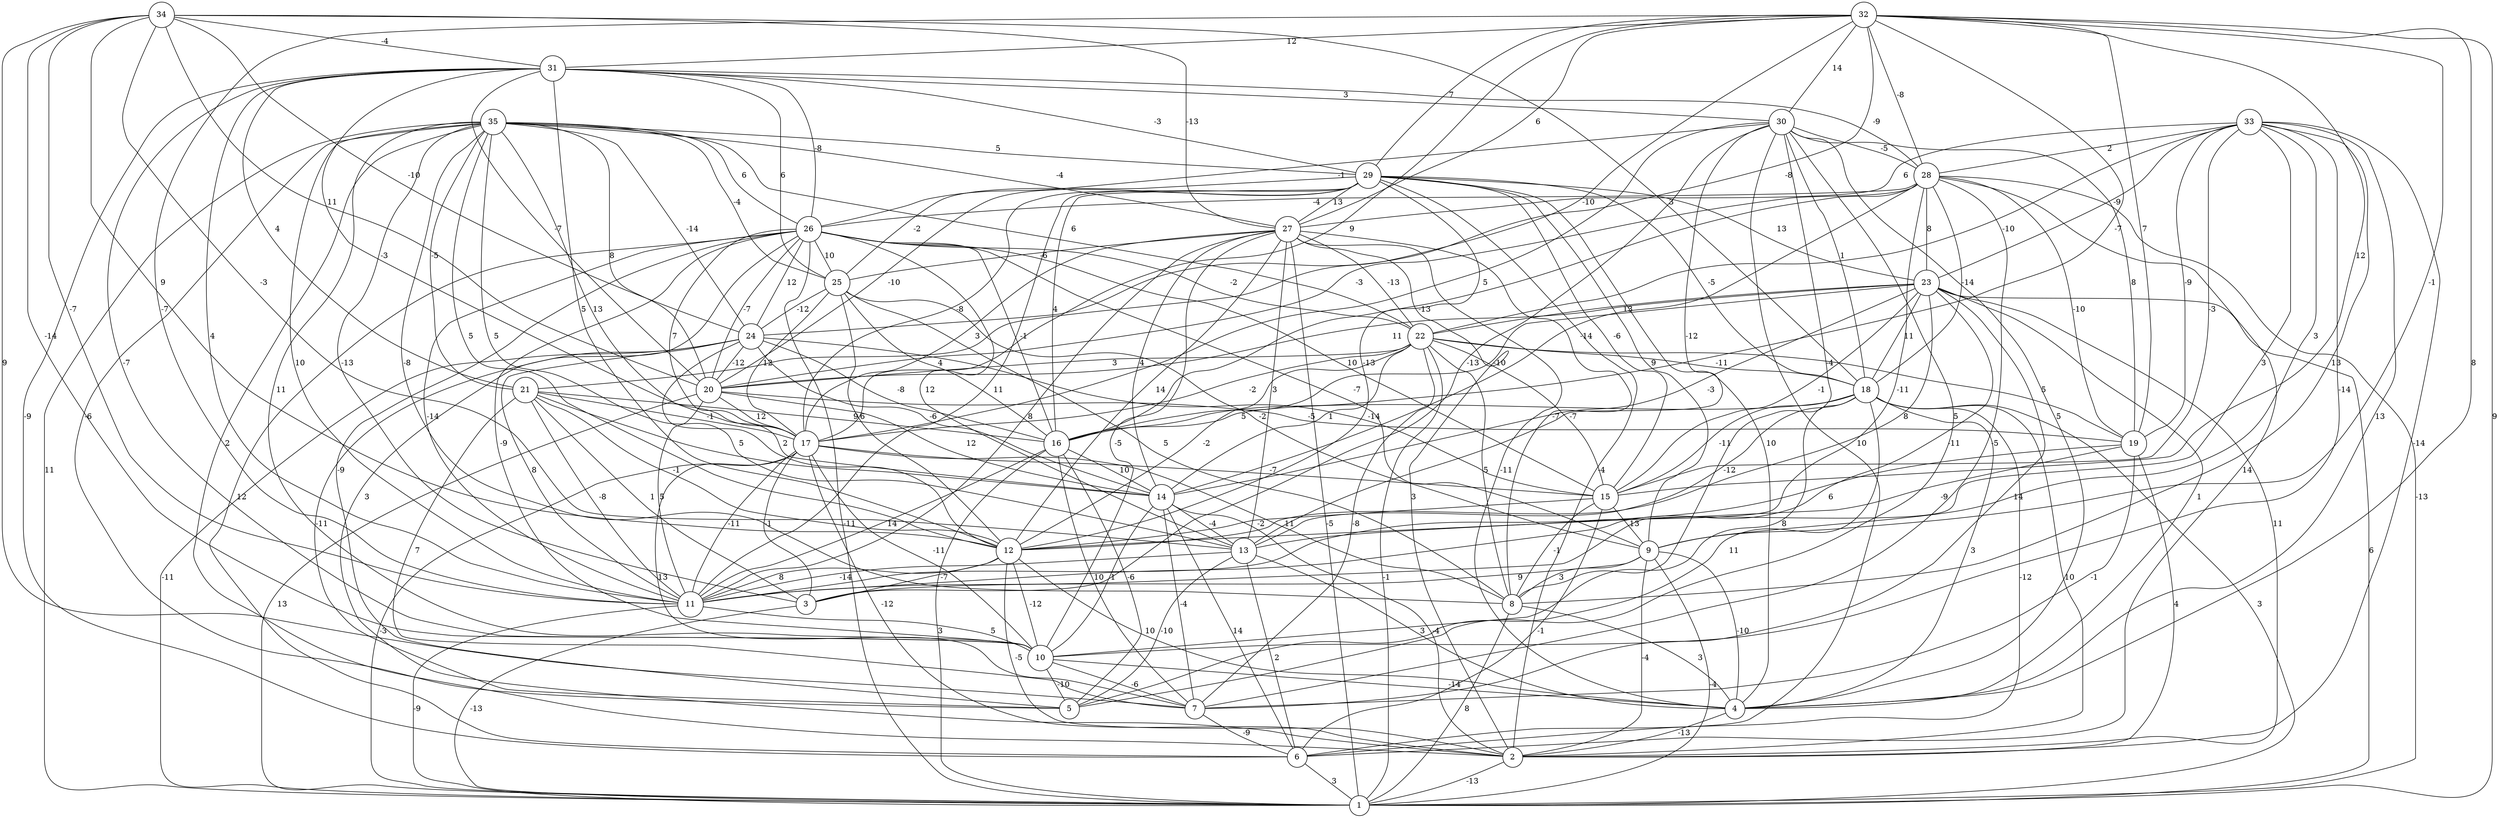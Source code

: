 graph { 
	 fontname="Helvetica,Arial,sans-serif" 
	 node [shape = circle]; 
	 35 -- 1 [label = "11"];
	 35 -- 2 [label = "2"];
	 35 -- 3 [label = "-13"];
	 35 -- 5 [label = "-6"];
	 35 -- 8 [label = "-8"];
	 35 -- 10 [label = "11"];
	 35 -- 11 [label = "10"];
	 35 -- 12 [label = "5"];
	 35 -- 13 [label = "5"];
	 35 -- 14 [label = "13"];
	 35 -- 20 [label = "8"];
	 35 -- 21 [label = "-5"];
	 35 -- 22 [label = "6"];
	 35 -- 24 [label = "-14"];
	 35 -- 25 [label = "-4"];
	 35 -- 26 [label = "6"];
	 35 -- 27 [label = "-4"];
	 35 -- 29 [label = "5"];
	 34 -- 7 [label = "9"];
	 34 -- 10 [label = "-14"];
	 34 -- 11 [label = "-7"];
	 34 -- 12 [label = "9"];
	 34 -- 13 [label = "-3"];
	 34 -- 18 [label = "3"];
	 34 -- 20 [label = "11"];
	 34 -- 24 [label = "-10"];
	 34 -- 27 [label = "-13"];
	 34 -- 31 [label = "-4"];
	 33 -- 2 [label = "-14"];
	 33 -- 4 [label = "13"];
	 33 -- 8 [label = "13"];
	 33 -- 9 [label = "3"];
	 33 -- 10 [label = "-14"];
	 33 -- 11 [label = "3"];
	 33 -- 15 [label = "-3"];
	 33 -- 19 [label = "-9"];
	 33 -- 22 [label = "-10"];
	 33 -- 23 [label = "-9"];
	 33 -- 27 [label = "6"];
	 33 -- 28 [label = "2"];
	 32 -- 1 [label = "9"];
	 32 -- 4 [label = "8"];
	 32 -- 9 [label = "-1"];
	 32 -- 11 [label = "-7"];
	 32 -- 15 [label = "12"];
	 32 -- 16 [label = "-7"];
	 32 -- 17 [label = "9"];
	 32 -- 19 [label = "7"];
	 32 -- 21 [label = "-10"];
	 32 -- 24 [label = "-8"];
	 32 -- 27 [label = "6"];
	 32 -- 28 [label = "-8"];
	 32 -- 29 [label = "7"];
	 32 -- 30 [label = "14"];
	 32 -- 31 [label = "12"];
	 31 -- 6 [label = "-9"];
	 31 -- 10 [label = "-7"];
	 31 -- 11 [label = "4"];
	 31 -- 12 [label = "5"];
	 31 -- 17 [label = "-3"];
	 31 -- 20 [label = "-7"];
	 31 -- 21 [label = "4"];
	 31 -- 25 [label = "6"];
	 31 -- 26 [label = "-8"];
	 31 -- 28 [label = "-9"];
	 31 -- 29 [label = "-3"];
	 31 -- 30 [label = "3"];
	 30 -- 3 [label = "-13"];
	 30 -- 4 [label = "5"];
	 30 -- 5 [label = "5"];
	 30 -- 6 [label = "10"];
	 30 -- 8 [label = "-4"];
	 30 -- 13 [label = "-12"];
	 30 -- 17 [label = "5"];
	 30 -- 18 [label = "1"];
	 30 -- 19 [label = "8"];
	 30 -- 26 [label = "-1"];
	 30 -- 28 [label = "-5"];
	 29 -- 2 [label = "-4"];
	 29 -- 4 [label = "10"];
	 29 -- 9 [label = "9"];
	 29 -- 11 [label = "11"];
	 29 -- 12 [label = "-13"];
	 29 -- 15 [label = "-6"];
	 29 -- 16 [label = "4"];
	 29 -- 17 [label = "-8"];
	 29 -- 18 [label = "-5"];
	 29 -- 20 [label = "-10"];
	 29 -- 23 [label = "13"];
	 29 -- 25 [label = "-2"];
	 29 -- 27 [label = "13"];
	 28 -- 1 [label = "-13"];
	 28 -- 6 [label = "14"];
	 28 -- 7 [label = "-5"];
	 28 -- 11 [label = "-11"];
	 28 -- 14 [label = "-14"];
	 28 -- 16 [label = "-13"];
	 28 -- 18 [label = "-14"];
	 28 -- 19 [label = "-10"];
	 28 -- 20 [label = "-3"];
	 28 -- 23 [label = "8"];
	 28 -- 26 [label = "-4"];
	 27 -- 1 [label = "-5"];
	 27 -- 2 [label = "3"];
	 27 -- 4 [label = "-11"];
	 27 -- 8 [label = "-7"];
	 27 -- 10 [label = "-5"];
	 27 -- 11 [label = "8"];
	 27 -- 12 [label = "14"];
	 27 -- 13 [label = "3"];
	 27 -- 14 [label = "4"];
	 27 -- 17 [label = "3"];
	 27 -- 22 [label = "-13"];
	 27 -- 25 [label = "-6"];
	 26 -- 1 [label = "-11"];
	 26 -- 2 [label = "3"];
	 26 -- 5 [label = "-9"];
	 26 -- 6 [label = "12"];
	 26 -- 9 [label = "-7"];
	 26 -- 10 [label = "-9"];
	 26 -- 11 [label = "-14"];
	 26 -- 13 [label = "12"];
	 26 -- 15 [label = "10"];
	 26 -- 16 [label = "-1"];
	 26 -- 17 [label = "7"];
	 26 -- 20 [label = "-7"];
	 26 -- 22 [label = "-2"];
	 26 -- 24 [label = "12"];
	 26 -- 25 [label = "10"];
	 25 -- 8 [label = "5"];
	 25 -- 9 [label = "-2"];
	 25 -- 12 [label = "6"];
	 25 -- 16 [label = "4"];
	 25 -- 17 [label = "12"];
	 25 -- 24 [label = "-12"];
	 24 -- 1 [label = "-11"];
	 24 -- 5 [label = "-11"];
	 24 -- 11 [label = "8"];
	 24 -- 12 [label = "2"];
	 24 -- 14 [label = "-6"];
	 24 -- 15 [label = "-14"];
	 24 -- 16 [label = "-8"];
	 24 -- 20 [label = "-12"];
	 23 -- 1 [label = "6"];
	 23 -- 2 [label = "11"];
	 23 -- 4 [label = "1"];
	 23 -- 7 [label = "14"];
	 23 -- 11 [label = "-11"];
	 23 -- 12 [label = "8"];
	 23 -- 14 [label = "-3"];
	 23 -- 15 [label = "-1"];
	 23 -- 16 [label = "-10"];
	 23 -- 18 [label = "11"];
	 23 -- 20 [label = "11"];
	 23 -- 22 [label = "13"];
	 22 -- 1 [label = "-1"];
	 22 -- 7 [label = "-8"];
	 22 -- 8 [label = "5"];
	 22 -- 12 [label = "-2"];
	 22 -- 14 [label = "1"];
	 22 -- 15 [label = "-7"];
	 22 -- 17 [label = "-2"];
	 22 -- 18 [label = "-11"];
	 22 -- 19 [label = "5"];
	 22 -- 20 [label = "3"];
	 21 -- 3 [label = "1"];
	 21 -- 7 [label = "7"];
	 21 -- 11 [label = "-8"];
	 21 -- 12 [label = "-1"];
	 21 -- 14 [label = "5"];
	 21 -- 16 [label = "9"];
	 21 -- 17 [label = "-1"];
	 20 -- 1 [label = "13"];
	 20 -- 11 [label = "5"];
	 20 -- 14 [label = "12"];
	 20 -- 17 [label = "12"];
	 20 -- 19 [label = "-5"];
	 19 -- 2 [label = "4"];
	 19 -- 7 [label = "-1"];
	 19 -- 12 [label = "-9"];
	 19 -- 13 [label = "6"];
	 18 -- 1 [label = "3"];
	 18 -- 2 [label = "10"];
	 18 -- 4 [label = "3"];
	 18 -- 5 [label = "11"];
	 18 -- 6 [label = "-12"];
	 18 -- 10 [label = "8"];
	 18 -- 13 [label = "-12"];
	 18 -- 15 [label = "-11"];
	 18 -- 16 [label = "5"];
	 17 -- 1 [label = "-3"];
	 17 -- 2 [label = "-12"];
	 17 -- 3 [label = "-1"];
	 17 -- 7 [label = "13"];
	 17 -- 8 [label = "11"];
	 17 -- 10 [label = "-11"];
	 17 -- 11 [label = "-11"];
	 17 -- 15 [label = "-7"];
	 16 -- 1 [label = "3"];
	 16 -- 5 [label = "-6"];
	 16 -- 7 [label = "10"];
	 16 -- 11 [label = "14"];
	 16 -- 14 [label = "10"];
	 15 -- 6 [label = "-1"];
	 15 -- 8 [label = "-1"];
	 15 -- 9 [label = "13"];
	 15 -- 12 [label = "-2"];
	 14 -- 2 [label = "-4"];
	 14 -- 6 [label = "14"];
	 14 -- 7 [label = "-4"];
	 14 -- 10 [label = "1"];
	 14 -- 13 [label = "-4"];
	 13 -- 4 [label = "3"];
	 13 -- 5 [label = "-10"];
	 13 -- 6 [label = "2"];
	 13 -- 11 [label = "-14"];
	 12 -- 2 [label = "-5"];
	 12 -- 3 [label = "-7"];
	 12 -- 4 [label = "10"];
	 12 -- 10 [label = "-12"];
	 12 -- 11 [label = "8"];
	 11 -- 1 [label = "-9"];
	 11 -- 10 [label = "5"];
	 10 -- 4 [label = "-14"];
	 10 -- 5 [label = "-10"];
	 10 -- 7 [label = "-6"];
	 9 -- 1 [label = "-4"];
	 9 -- 2 [label = "-4"];
	 9 -- 3 [label = "9"];
	 9 -- 4 [label = "-10"];
	 9 -- 8 [label = "3"];
	 8 -- 1 [label = "8"];
	 8 -- 4 [label = "3"];
	 7 -- 6 [label = "-9"];
	 6 -- 1 [label = "3"];
	 4 -- 2 [label = "-13"];
	 3 -- 1 [label = "-13"];
	 2 -- 1 [label = "-13"];
	 1;
	 2;
	 3;
	 4;
	 5;
	 6;
	 7;
	 8;
	 9;
	 10;
	 11;
	 12;
	 13;
	 14;
	 15;
	 16;
	 17;
	 18;
	 19;
	 20;
	 21;
	 22;
	 23;
	 24;
	 25;
	 26;
	 27;
	 28;
	 29;
	 30;
	 31;
	 32;
	 33;
	 34;
	 35;
}
